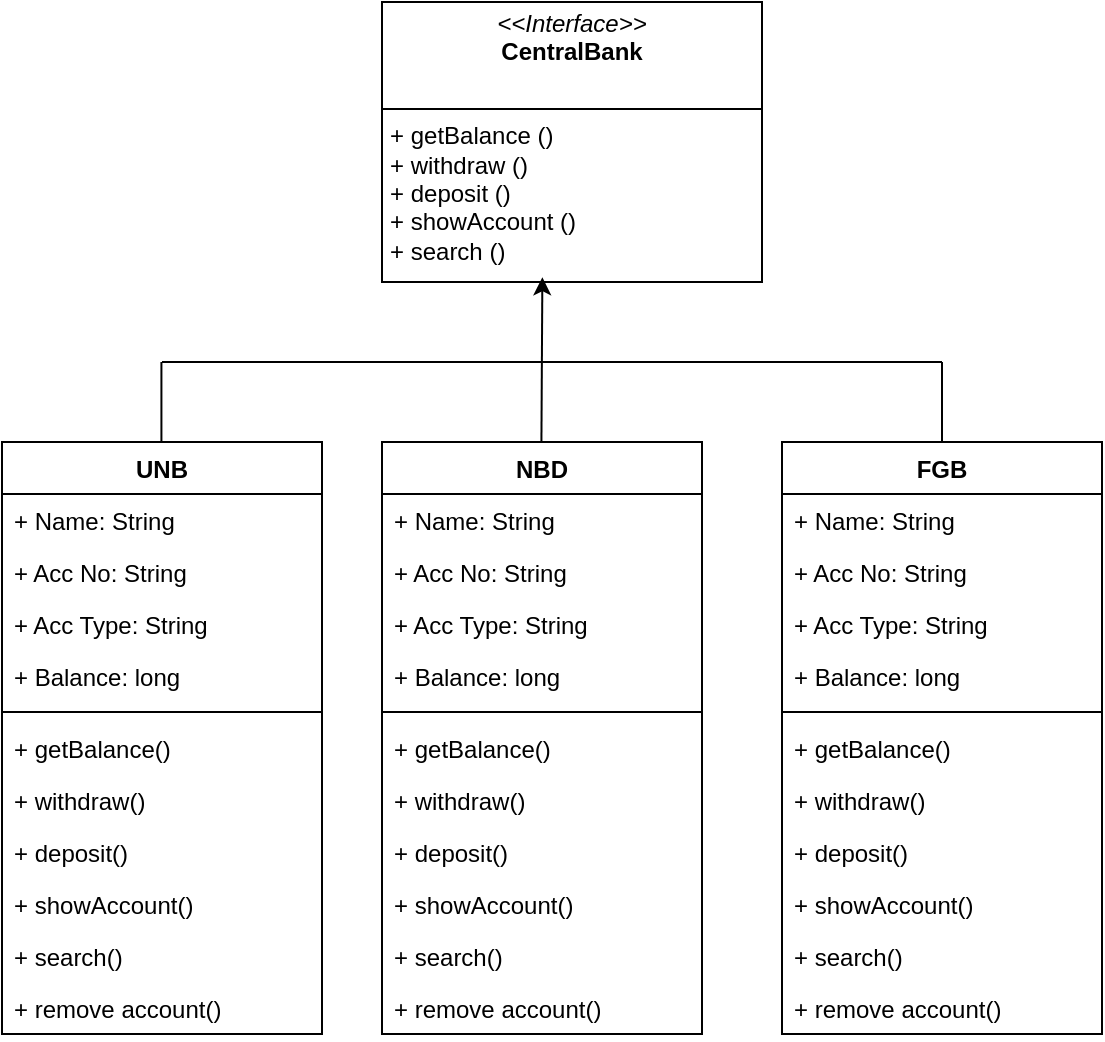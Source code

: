 <mxfile version="27.1.6">
  <diagram id="C5RBs43oDa-KdzZeNtuy" name="Page-1">
    <mxGraphModel grid="1" page="1" gridSize="10" guides="1" tooltips="1" connect="1" arrows="1" fold="1" pageScale="1" pageWidth="827" pageHeight="1169" math="0" shadow="0">
      <root>
        <mxCell id="WIyWlLk6GJQsqaUBKTNV-0" />
        <mxCell id="WIyWlLk6GJQsqaUBKTNV-1" parent="WIyWlLk6GJQsqaUBKTNV-0" />
        <mxCell id="11PZgxB5CDXVf_uKtQv6-9" value="UNB" style="swimlane;fontStyle=1;align=center;verticalAlign=top;childLayout=stackLayout;horizontal=1;startSize=26;horizontalStack=0;resizeParent=1;resizeParentMax=0;resizeLast=0;collapsible=1;marginBottom=0;whiteSpace=wrap;html=1;" vertex="1" parent="WIyWlLk6GJQsqaUBKTNV-1">
          <mxGeometry x="160" y="280" width="160" height="296" as="geometry" />
        </mxCell>
        <mxCell id="11PZgxB5CDXVf_uKtQv6-10" value="+ Name: String" style="text;strokeColor=none;fillColor=none;align=left;verticalAlign=top;spacingLeft=4;spacingRight=4;overflow=hidden;rotatable=0;points=[[0,0.5],[1,0.5]];portConstraint=eastwest;whiteSpace=wrap;html=1;" vertex="1" parent="11PZgxB5CDXVf_uKtQv6-9">
          <mxGeometry y="26" width="160" height="26" as="geometry" />
        </mxCell>
        <mxCell id="11PZgxB5CDXVf_uKtQv6-15" value="+ Acc No: String" style="text;strokeColor=none;fillColor=none;align=left;verticalAlign=top;spacingLeft=4;spacingRight=4;overflow=hidden;rotatable=0;points=[[0,0.5],[1,0.5]];portConstraint=eastwest;whiteSpace=wrap;html=1;" vertex="1" parent="11PZgxB5CDXVf_uKtQv6-9">
          <mxGeometry y="52" width="160" height="26" as="geometry" />
        </mxCell>
        <mxCell id="11PZgxB5CDXVf_uKtQv6-17" value="+ Acc Type: String" style="text;strokeColor=none;fillColor=none;align=left;verticalAlign=top;spacingLeft=4;spacingRight=4;overflow=hidden;rotatable=0;points=[[0,0.5],[1,0.5]];portConstraint=eastwest;whiteSpace=wrap;html=1;" vertex="1" parent="11PZgxB5CDXVf_uKtQv6-9">
          <mxGeometry y="78" width="160" height="26" as="geometry" />
        </mxCell>
        <mxCell id="11PZgxB5CDXVf_uKtQv6-18" value="+ Balance: long" style="text;strokeColor=none;fillColor=none;align=left;verticalAlign=top;spacingLeft=4;spacingRight=4;overflow=hidden;rotatable=0;points=[[0,0.5],[1,0.5]];portConstraint=eastwest;whiteSpace=wrap;html=1;" vertex="1" parent="11PZgxB5CDXVf_uKtQv6-9">
          <mxGeometry y="104" width="160" height="26" as="geometry" />
        </mxCell>
        <mxCell id="11PZgxB5CDXVf_uKtQv6-11" value="" style="line;strokeWidth=1;fillColor=none;align=left;verticalAlign=middle;spacingTop=-1;spacingLeft=3;spacingRight=3;rotatable=0;labelPosition=right;points=[];portConstraint=eastwest;strokeColor=inherit;" vertex="1" parent="11PZgxB5CDXVf_uKtQv6-9">
          <mxGeometry y="130" width="160" height="10" as="geometry" />
        </mxCell>
        <mxCell id="11PZgxB5CDXVf_uKtQv6-12" value="+ getBalance()" style="text;strokeColor=none;fillColor=none;align=left;verticalAlign=top;spacingLeft=4;spacingRight=4;overflow=hidden;rotatable=0;points=[[0,0.5],[1,0.5]];portConstraint=eastwest;whiteSpace=wrap;html=1;" vertex="1" parent="11PZgxB5CDXVf_uKtQv6-9">
          <mxGeometry y="140" width="160" height="26" as="geometry" />
        </mxCell>
        <mxCell id="11PZgxB5CDXVf_uKtQv6-13" value="+ withdraw()" style="text;strokeColor=none;fillColor=none;align=left;verticalAlign=top;spacingLeft=4;spacingRight=4;overflow=hidden;rotatable=0;points=[[0,0.5],[1,0.5]];portConstraint=eastwest;whiteSpace=wrap;html=1;" vertex="1" parent="11PZgxB5CDXVf_uKtQv6-9">
          <mxGeometry y="166" width="160" height="26" as="geometry" />
        </mxCell>
        <mxCell id="11PZgxB5CDXVf_uKtQv6-14" value="+ deposit()" style="text;strokeColor=none;fillColor=none;align=left;verticalAlign=top;spacingLeft=4;spacingRight=4;overflow=hidden;rotatable=0;points=[[0,0.5],[1,0.5]];portConstraint=eastwest;whiteSpace=wrap;html=1;" vertex="1" parent="11PZgxB5CDXVf_uKtQv6-9">
          <mxGeometry y="192" width="160" height="26" as="geometry" />
        </mxCell>
        <mxCell id="11PZgxB5CDXVf_uKtQv6-21" value="+ showAccount()" style="text;strokeColor=none;fillColor=none;align=left;verticalAlign=top;spacingLeft=4;spacingRight=4;overflow=hidden;rotatable=0;points=[[0,0.5],[1,0.5]];portConstraint=eastwest;whiteSpace=wrap;html=1;" vertex="1" parent="11PZgxB5CDXVf_uKtQv6-9">
          <mxGeometry y="218" width="160" height="26" as="geometry" />
        </mxCell>
        <mxCell id="11PZgxB5CDXVf_uKtQv6-23" value="+ search()" style="text;strokeColor=none;fillColor=none;align=left;verticalAlign=top;spacingLeft=4;spacingRight=4;overflow=hidden;rotatable=0;points=[[0,0.5],[1,0.5]];portConstraint=eastwest;whiteSpace=wrap;html=1;" vertex="1" parent="11PZgxB5CDXVf_uKtQv6-9">
          <mxGeometry y="244" width="160" height="26" as="geometry" />
        </mxCell>
        <mxCell id="11PZgxB5CDXVf_uKtQv6-22" value="+ remove account()" style="text;strokeColor=none;fillColor=none;align=left;verticalAlign=top;spacingLeft=4;spacingRight=4;overflow=hidden;rotatable=0;points=[[0,0.5],[1,0.5]];portConstraint=eastwest;whiteSpace=wrap;html=1;" vertex="1" parent="11PZgxB5CDXVf_uKtQv6-9">
          <mxGeometry y="270" width="160" height="26" as="geometry" />
        </mxCell>
        <mxCell id="11PZgxB5CDXVf_uKtQv6-24" value="NBD" style="swimlane;fontStyle=1;align=center;verticalAlign=top;childLayout=stackLayout;horizontal=1;startSize=26;horizontalStack=0;resizeParent=1;resizeParentMax=0;resizeLast=0;collapsible=1;marginBottom=0;whiteSpace=wrap;html=1;" vertex="1" parent="WIyWlLk6GJQsqaUBKTNV-1">
          <mxGeometry x="350" y="280" width="160" height="296" as="geometry" />
        </mxCell>
        <mxCell id="11PZgxB5CDXVf_uKtQv6-25" value="+ Name: String" style="text;strokeColor=none;fillColor=none;align=left;verticalAlign=top;spacingLeft=4;spacingRight=4;overflow=hidden;rotatable=0;points=[[0,0.5],[1,0.5]];portConstraint=eastwest;whiteSpace=wrap;html=1;" vertex="1" parent="11PZgxB5CDXVf_uKtQv6-24">
          <mxGeometry y="26" width="160" height="26" as="geometry" />
        </mxCell>
        <mxCell id="11PZgxB5CDXVf_uKtQv6-26" value="+ Acc No: String" style="text;strokeColor=none;fillColor=none;align=left;verticalAlign=top;spacingLeft=4;spacingRight=4;overflow=hidden;rotatable=0;points=[[0,0.5],[1,0.5]];portConstraint=eastwest;whiteSpace=wrap;html=1;" vertex="1" parent="11PZgxB5CDXVf_uKtQv6-24">
          <mxGeometry y="52" width="160" height="26" as="geometry" />
        </mxCell>
        <mxCell id="11PZgxB5CDXVf_uKtQv6-27" value="+ Acc Type: String" style="text;strokeColor=none;fillColor=none;align=left;verticalAlign=top;spacingLeft=4;spacingRight=4;overflow=hidden;rotatable=0;points=[[0,0.5],[1,0.5]];portConstraint=eastwest;whiteSpace=wrap;html=1;" vertex="1" parent="11PZgxB5CDXVf_uKtQv6-24">
          <mxGeometry y="78" width="160" height="26" as="geometry" />
        </mxCell>
        <mxCell id="11PZgxB5CDXVf_uKtQv6-28" value="+ Balance: long" style="text;strokeColor=none;fillColor=none;align=left;verticalAlign=top;spacingLeft=4;spacingRight=4;overflow=hidden;rotatable=0;points=[[0,0.5],[1,0.5]];portConstraint=eastwest;whiteSpace=wrap;html=1;" vertex="1" parent="11PZgxB5CDXVf_uKtQv6-24">
          <mxGeometry y="104" width="160" height="26" as="geometry" />
        </mxCell>
        <mxCell id="11PZgxB5CDXVf_uKtQv6-29" value="" style="line;strokeWidth=1;fillColor=none;align=left;verticalAlign=middle;spacingTop=-1;spacingLeft=3;spacingRight=3;rotatable=0;labelPosition=right;points=[];portConstraint=eastwest;strokeColor=inherit;" vertex="1" parent="11PZgxB5CDXVf_uKtQv6-24">
          <mxGeometry y="130" width="160" height="10" as="geometry" />
        </mxCell>
        <mxCell id="11PZgxB5CDXVf_uKtQv6-30" value="+ getBalance()" style="text;strokeColor=none;fillColor=none;align=left;verticalAlign=top;spacingLeft=4;spacingRight=4;overflow=hidden;rotatable=0;points=[[0,0.5],[1,0.5]];portConstraint=eastwest;whiteSpace=wrap;html=1;" vertex="1" parent="11PZgxB5CDXVf_uKtQv6-24">
          <mxGeometry y="140" width="160" height="26" as="geometry" />
        </mxCell>
        <mxCell id="11PZgxB5CDXVf_uKtQv6-31" value="+ withdraw()" style="text;strokeColor=none;fillColor=none;align=left;verticalAlign=top;spacingLeft=4;spacingRight=4;overflow=hidden;rotatable=0;points=[[0,0.5],[1,0.5]];portConstraint=eastwest;whiteSpace=wrap;html=1;" vertex="1" parent="11PZgxB5CDXVf_uKtQv6-24">
          <mxGeometry y="166" width="160" height="26" as="geometry" />
        </mxCell>
        <mxCell id="11PZgxB5CDXVf_uKtQv6-32" value="+ deposit()" style="text;strokeColor=none;fillColor=none;align=left;verticalAlign=top;spacingLeft=4;spacingRight=4;overflow=hidden;rotatable=0;points=[[0,0.5],[1,0.5]];portConstraint=eastwest;whiteSpace=wrap;html=1;" vertex="1" parent="11PZgxB5CDXVf_uKtQv6-24">
          <mxGeometry y="192" width="160" height="26" as="geometry" />
        </mxCell>
        <mxCell id="11PZgxB5CDXVf_uKtQv6-33" value="+ showAccount()" style="text;strokeColor=none;fillColor=none;align=left;verticalAlign=top;spacingLeft=4;spacingRight=4;overflow=hidden;rotatable=0;points=[[0,0.5],[1,0.5]];portConstraint=eastwest;whiteSpace=wrap;html=1;" vertex="1" parent="11PZgxB5CDXVf_uKtQv6-24">
          <mxGeometry y="218" width="160" height="26" as="geometry" />
        </mxCell>
        <mxCell id="11PZgxB5CDXVf_uKtQv6-34" value="+ search()" style="text;strokeColor=none;fillColor=none;align=left;verticalAlign=top;spacingLeft=4;spacingRight=4;overflow=hidden;rotatable=0;points=[[0,0.5],[1,0.5]];portConstraint=eastwest;whiteSpace=wrap;html=1;" vertex="1" parent="11PZgxB5CDXVf_uKtQv6-24">
          <mxGeometry y="244" width="160" height="26" as="geometry" />
        </mxCell>
        <mxCell id="11PZgxB5CDXVf_uKtQv6-35" value="+ remove account()" style="text;strokeColor=none;fillColor=none;align=left;verticalAlign=top;spacingLeft=4;spacingRight=4;overflow=hidden;rotatable=0;points=[[0,0.5],[1,0.5]];portConstraint=eastwest;whiteSpace=wrap;html=1;" vertex="1" parent="11PZgxB5CDXVf_uKtQv6-24">
          <mxGeometry y="270" width="160" height="26" as="geometry" />
        </mxCell>
        <mxCell id="11PZgxB5CDXVf_uKtQv6-36" value="FGB" style="swimlane;fontStyle=1;align=center;verticalAlign=top;childLayout=stackLayout;horizontal=1;startSize=26;horizontalStack=0;resizeParent=1;resizeParentMax=0;resizeLast=0;collapsible=1;marginBottom=0;whiteSpace=wrap;html=1;" vertex="1" parent="WIyWlLk6GJQsqaUBKTNV-1">
          <mxGeometry x="550" y="280" width="160" height="296" as="geometry" />
        </mxCell>
        <mxCell id="11PZgxB5CDXVf_uKtQv6-37" value="+ Name: String" style="text;strokeColor=none;fillColor=none;align=left;verticalAlign=top;spacingLeft=4;spacingRight=4;overflow=hidden;rotatable=0;points=[[0,0.5],[1,0.5]];portConstraint=eastwest;whiteSpace=wrap;html=1;" vertex="1" parent="11PZgxB5CDXVf_uKtQv6-36">
          <mxGeometry y="26" width="160" height="26" as="geometry" />
        </mxCell>
        <mxCell id="11PZgxB5CDXVf_uKtQv6-38" value="+ Acc No: String" style="text;strokeColor=none;fillColor=none;align=left;verticalAlign=top;spacingLeft=4;spacingRight=4;overflow=hidden;rotatable=0;points=[[0,0.5],[1,0.5]];portConstraint=eastwest;whiteSpace=wrap;html=1;" vertex="1" parent="11PZgxB5CDXVf_uKtQv6-36">
          <mxGeometry y="52" width="160" height="26" as="geometry" />
        </mxCell>
        <mxCell id="11PZgxB5CDXVf_uKtQv6-39" value="+ Acc Type: String" style="text;strokeColor=none;fillColor=none;align=left;verticalAlign=top;spacingLeft=4;spacingRight=4;overflow=hidden;rotatable=0;points=[[0,0.5],[1,0.5]];portConstraint=eastwest;whiteSpace=wrap;html=1;" vertex="1" parent="11PZgxB5CDXVf_uKtQv6-36">
          <mxGeometry y="78" width="160" height="26" as="geometry" />
        </mxCell>
        <mxCell id="11PZgxB5CDXVf_uKtQv6-40" value="+ Balance: long" style="text;strokeColor=none;fillColor=none;align=left;verticalAlign=top;spacingLeft=4;spacingRight=4;overflow=hidden;rotatable=0;points=[[0,0.5],[1,0.5]];portConstraint=eastwest;whiteSpace=wrap;html=1;" vertex="1" parent="11PZgxB5CDXVf_uKtQv6-36">
          <mxGeometry y="104" width="160" height="26" as="geometry" />
        </mxCell>
        <mxCell id="11PZgxB5CDXVf_uKtQv6-41" value="" style="line;strokeWidth=1;fillColor=none;align=left;verticalAlign=middle;spacingTop=-1;spacingLeft=3;spacingRight=3;rotatable=0;labelPosition=right;points=[];portConstraint=eastwest;strokeColor=inherit;" vertex="1" parent="11PZgxB5CDXVf_uKtQv6-36">
          <mxGeometry y="130" width="160" height="10" as="geometry" />
        </mxCell>
        <mxCell id="11PZgxB5CDXVf_uKtQv6-42" value="+ getBalance()" style="text;strokeColor=none;fillColor=none;align=left;verticalAlign=top;spacingLeft=4;spacingRight=4;overflow=hidden;rotatable=0;points=[[0,0.5],[1,0.5]];portConstraint=eastwest;whiteSpace=wrap;html=1;" vertex="1" parent="11PZgxB5CDXVf_uKtQv6-36">
          <mxGeometry y="140" width="160" height="26" as="geometry" />
        </mxCell>
        <mxCell id="11PZgxB5CDXVf_uKtQv6-43" value="+ withdraw()" style="text;strokeColor=none;fillColor=none;align=left;verticalAlign=top;spacingLeft=4;spacingRight=4;overflow=hidden;rotatable=0;points=[[0,0.5],[1,0.5]];portConstraint=eastwest;whiteSpace=wrap;html=1;" vertex="1" parent="11PZgxB5CDXVf_uKtQv6-36">
          <mxGeometry y="166" width="160" height="26" as="geometry" />
        </mxCell>
        <mxCell id="11PZgxB5CDXVf_uKtQv6-44" value="+ deposit()" style="text;strokeColor=none;fillColor=none;align=left;verticalAlign=top;spacingLeft=4;spacingRight=4;overflow=hidden;rotatable=0;points=[[0,0.5],[1,0.5]];portConstraint=eastwest;whiteSpace=wrap;html=1;" vertex="1" parent="11PZgxB5CDXVf_uKtQv6-36">
          <mxGeometry y="192" width="160" height="26" as="geometry" />
        </mxCell>
        <mxCell id="11PZgxB5CDXVf_uKtQv6-45" value="+ showAccount()" style="text;strokeColor=none;fillColor=none;align=left;verticalAlign=top;spacingLeft=4;spacingRight=4;overflow=hidden;rotatable=0;points=[[0,0.5],[1,0.5]];portConstraint=eastwest;whiteSpace=wrap;html=1;" vertex="1" parent="11PZgxB5CDXVf_uKtQv6-36">
          <mxGeometry y="218" width="160" height="26" as="geometry" />
        </mxCell>
        <mxCell id="11PZgxB5CDXVf_uKtQv6-46" value="+ search()" style="text;strokeColor=none;fillColor=none;align=left;verticalAlign=top;spacingLeft=4;spacingRight=4;overflow=hidden;rotatable=0;points=[[0,0.5],[1,0.5]];portConstraint=eastwest;whiteSpace=wrap;html=1;" vertex="1" parent="11PZgxB5CDXVf_uKtQv6-36">
          <mxGeometry y="244" width="160" height="26" as="geometry" />
        </mxCell>
        <mxCell id="11PZgxB5CDXVf_uKtQv6-47" value="+ remove account()" style="text;strokeColor=none;fillColor=none;align=left;verticalAlign=top;spacingLeft=4;spacingRight=4;overflow=hidden;rotatable=0;points=[[0,0.5],[1,0.5]];portConstraint=eastwest;whiteSpace=wrap;html=1;" vertex="1" parent="11PZgxB5CDXVf_uKtQv6-36">
          <mxGeometry y="270" width="160" height="26" as="geometry" />
        </mxCell>
        <mxCell id="11PZgxB5CDXVf_uKtQv6-50" value="&lt;p style=&quot;margin:0px;margin-top:4px;text-align:center;&quot;&gt;&lt;i&gt;&amp;lt;&amp;lt;Interface&amp;gt;&amp;gt;&lt;/i&gt;&lt;br&gt;&lt;b&gt;CentralBank&lt;/b&gt;&lt;/p&gt;&lt;p style=&quot;margin:0px;margin-left:4px;&quot;&gt;&lt;br&gt;&lt;/p&gt;&lt;hr size=&quot;1&quot; style=&quot;border-style:solid;&quot;&gt;&lt;p style=&quot;margin:0px;margin-left:4px;&quot;&gt;+ getBalance ()&lt;/p&gt;&lt;p style=&quot;margin:0px;margin-left:4px;&quot;&gt;+ withdraw ()&lt;/p&gt;&lt;p style=&quot;margin:0px;margin-left:4px;&quot;&gt;+ deposit ()&lt;/p&gt;&lt;p style=&quot;margin:0px;margin-left:4px;&quot;&gt;+ showAccount ()&lt;/p&gt;&lt;p style=&quot;margin:0px;margin-left:4px;&quot;&gt;+ search ()&lt;/p&gt;" style="verticalAlign=top;align=left;overflow=fill;html=1;whiteSpace=wrap;" vertex="1" parent="WIyWlLk6GJQsqaUBKTNV-1">
          <mxGeometry x="350" y="60" width="190" height="140" as="geometry" />
        </mxCell>
        <mxCell id="11PZgxB5CDXVf_uKtQv6-72" value="" style="endArrow=none;html=1;rounded=0;entryX=0.5;entryY=0;entryDx=0;entryDy=0;" edge="1" parent="WIyWlLk6GJQsqaUBKTNV-1" target="11PZgxB5CDXVf_uKtQv6-36">
          <mxGeometry width="50" height="50" relative="1" as="geometry">
            <mxPoint x="630" y="240" as="sourcePoint" />
            <mxPoint x="560" y="140" as="targetPoint" />
            <Array as="points">
              <mxPoint x="630" y="250" />
            </Array>
          </mxGeometry>
        </mxCell>
        <mxCell id="11PZgxB5CDXVf_uKtQv6-73" value="" style="endArrow=none;html=1;rounded=0;entryX=0.5;entryY=0;entryDx=0;entryDy=0;" edge="1" parent="WIyWlLk6GJQsqaUBKTNV-1">
          <mxGeometry width="50" height="50" relative="1" as="geometry">
            <mxPoint x="239.71" y="240" as="sourcePoint" />
            <mxPoint x="239.71" y="280" as="targetPoint" />
            <Array as="points">
              <mxPoint x="239.71" y="250" />
            </Array>
          </mxGeometry>
        </mxCell>
        <mxCell id="11PZgxB5CDXVf_uKtQv6-74" value="" style="endArrow=none;html=1;rounded=0;" edge="1" parent="WIyWlLk6GJQsqaUBKTNV-1">
          <mxGeometry width="50" height="50" relative="1" as="geometry">
            <mxPoint x="240" y="240" as="sourcePoint" />
            <mxPoint x="630" y="240" as="targetPoint" />
          </mxGeometry>
        </mxCell>
        <mxCell id="11PZgxB5CDXVf_uKtQv6-75" value="" style="endArrow=classic;html=1;rounded=0;entryX=0.422;entryY=0.983;entryDx=0;entryDy=0;entryPerimeter=0;" edge="1" parent="WIyWlLk6GJQsqaUBKTNV-1" target="11PZgxB5CDXVf_uKtQv6-50">
          <mxGeometry width="50" height="50" relative="1" as="geometry">
            <mxPoint x="429.71" y="280" as="sourcePoint" />
            <mxPoint x="429.71" y="210" as="targetPoint" />
          </mxGeometry>
        </mxCell>
      </root>
    </mxGraphModel>
  </diagram>
</mxfile>
